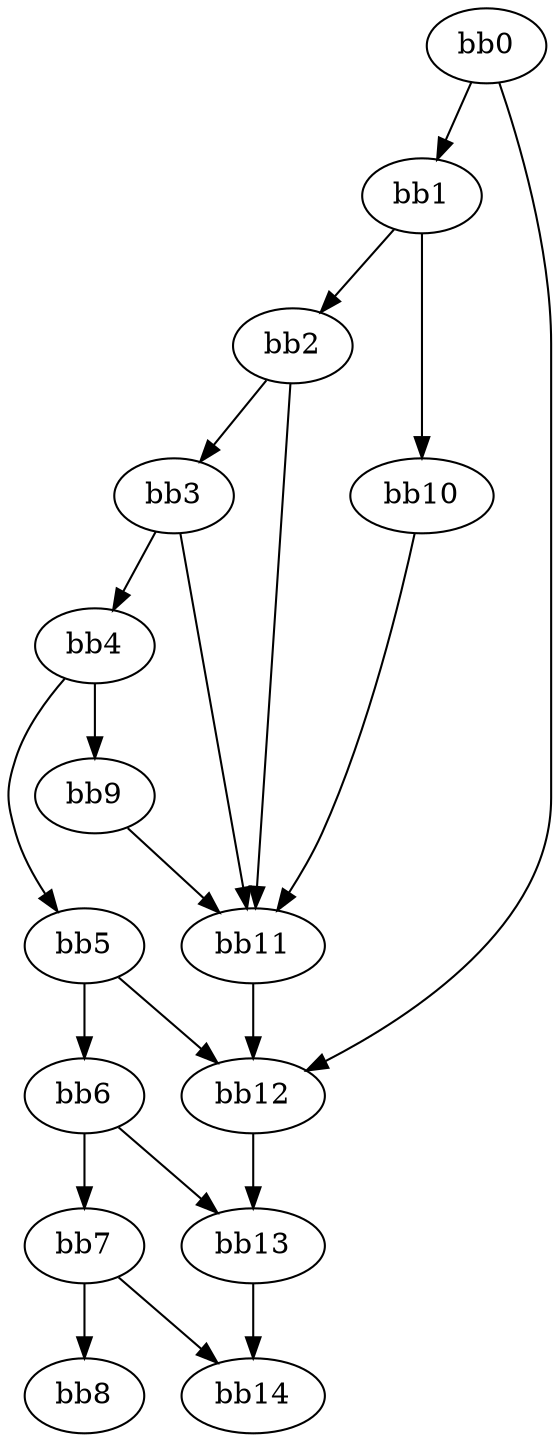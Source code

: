 digraph {
    0 [ label = "bb0\l" ]
    1 [ label = "bb1\l" ]
    2 [ label = "bb2\l" ]
    3 [ label = "bb3\l" ]
    4 [ label = "bb4\l" ]
    5 [ label = "bb5\l" ]
    6 [ label = "bb6\l" ]
    7 [ label = "bb7\l" ]
    8 [ label = "bb8\l" ]
    9 [ label = "bb9\l" ]
    10 [ label = "bb10\l" ]
    11 [ label = "bb11\l" ]
    12 [ label = "bb12\l" ]
    13 [ label = "bb13\l" ]
    14 [ label = "bb14\l" ]
    0 -> 1 [ ]
    0 -> 12 [ ]
    1 -> 2 [ ]
    1 -> 10 [ ]
    2 -> 3 [ ]
    2 -> 11 [ ]
    3 -> 4 [ ]
    3 -> 11 [ ]
    4 -> 5 [ ]
    4 -> 9 [ ]
    5 -> 6 [ ]
    5 -> 12 [ ]
    6 -> 7 [ ]
    6 -> 13 [ ]
    7 -> 8 [ ]
    7 -> 14 [ ]
    9 -> 11 [ ]
    10 -> 11 [ ]
    11 -> 12 [ ]
    12 -> 13 [ ]
    13 -> 14 [ ]
}

